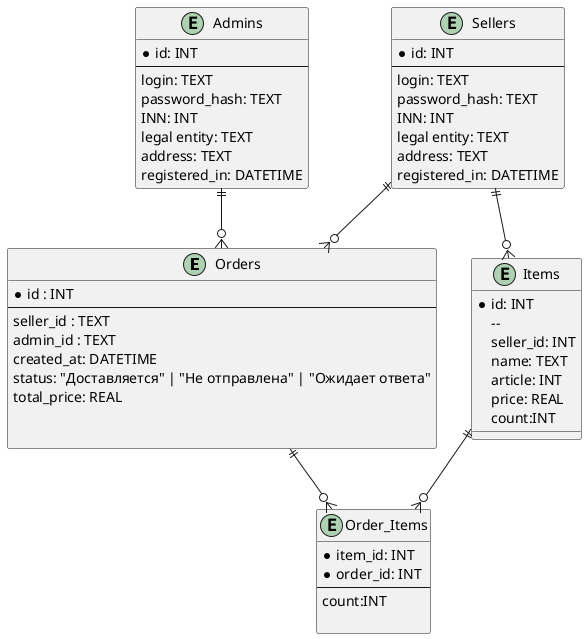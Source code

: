 @startuml Диаграмма базы данных



entity Orders {
  * id : INT
  --
  seller_id : TEXT
  admin_id : TEXT
  created_at: DATETIME
  status: "Доставляется" | "Не отправлена" | "Ожидает ответа"
  total_price: REAL
  
  
}

entity Order_Items {
  *item_id: INT
  *order_id: INT
  --
  count:INT

} 



entity Items {
  *id: INT
  --  
  seller_id: INT
  name: TEXT
  article: INT
  price: REAL
  count:INT
  
}


entity Sellers{
  *id: INT
  --
  login: TEXT
  password_hash: TEXT
  INN: INT
  legal entity: TEXT
  address: TEXT
  registered_in: DATETIME
}

entity Admins{
  *id: INT
  --
  login: TEXT
  password_hash: TEXT
  INN: INT
  legal entity: TEXT
  address: TEXT
  registered_in: DATETIME
}

Orders ||--o{ Order_Items
Items ||--o{ Order_Items

Sellers ||--o{ Items

Sellers ||--o{ Orders
Admins ||--o{ Orders

@enduml
